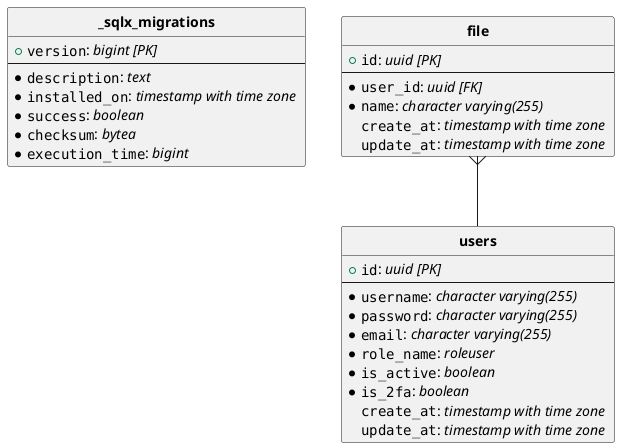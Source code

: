 @startuml
hide circle
skinparam linetype ortho

entity "**_sqlx_migrations**" {
  + ""version"": //bigint [PK]//
  --
  *""description"": //text //
  *""installed_on"": //timestamp with time zone //
  *""success"": //boolean //
  *""checksum"": //bytea //
  *""execution_time"": //bigint //
}

entity "**file**" {
  + ""id"": //uuid [PK]//
  --
  *""user_id"": //uuid [FK]//
  *""name"": //character varying(255) //
  ""create_at"": //timestamp with time zone //
  ""update_at"": //timestamp with time zone //
}

entity "**users**" {
  + ""id"": //uuid [PK]//
  --
  *""username"": //character varying(255) //
  *""password"": //character varying(255) //
  *""email"": //character varying(255) //
  *""role_name"": //roleuser //
  *""is_active"": //boolean //
  *""is_2fa"": //boolean //
  ""create_at"": //timestamp with time zone //
  ""update_at"": //timestamp with time zone //
}

"**file**"   }--  "**users**"
@enduml

